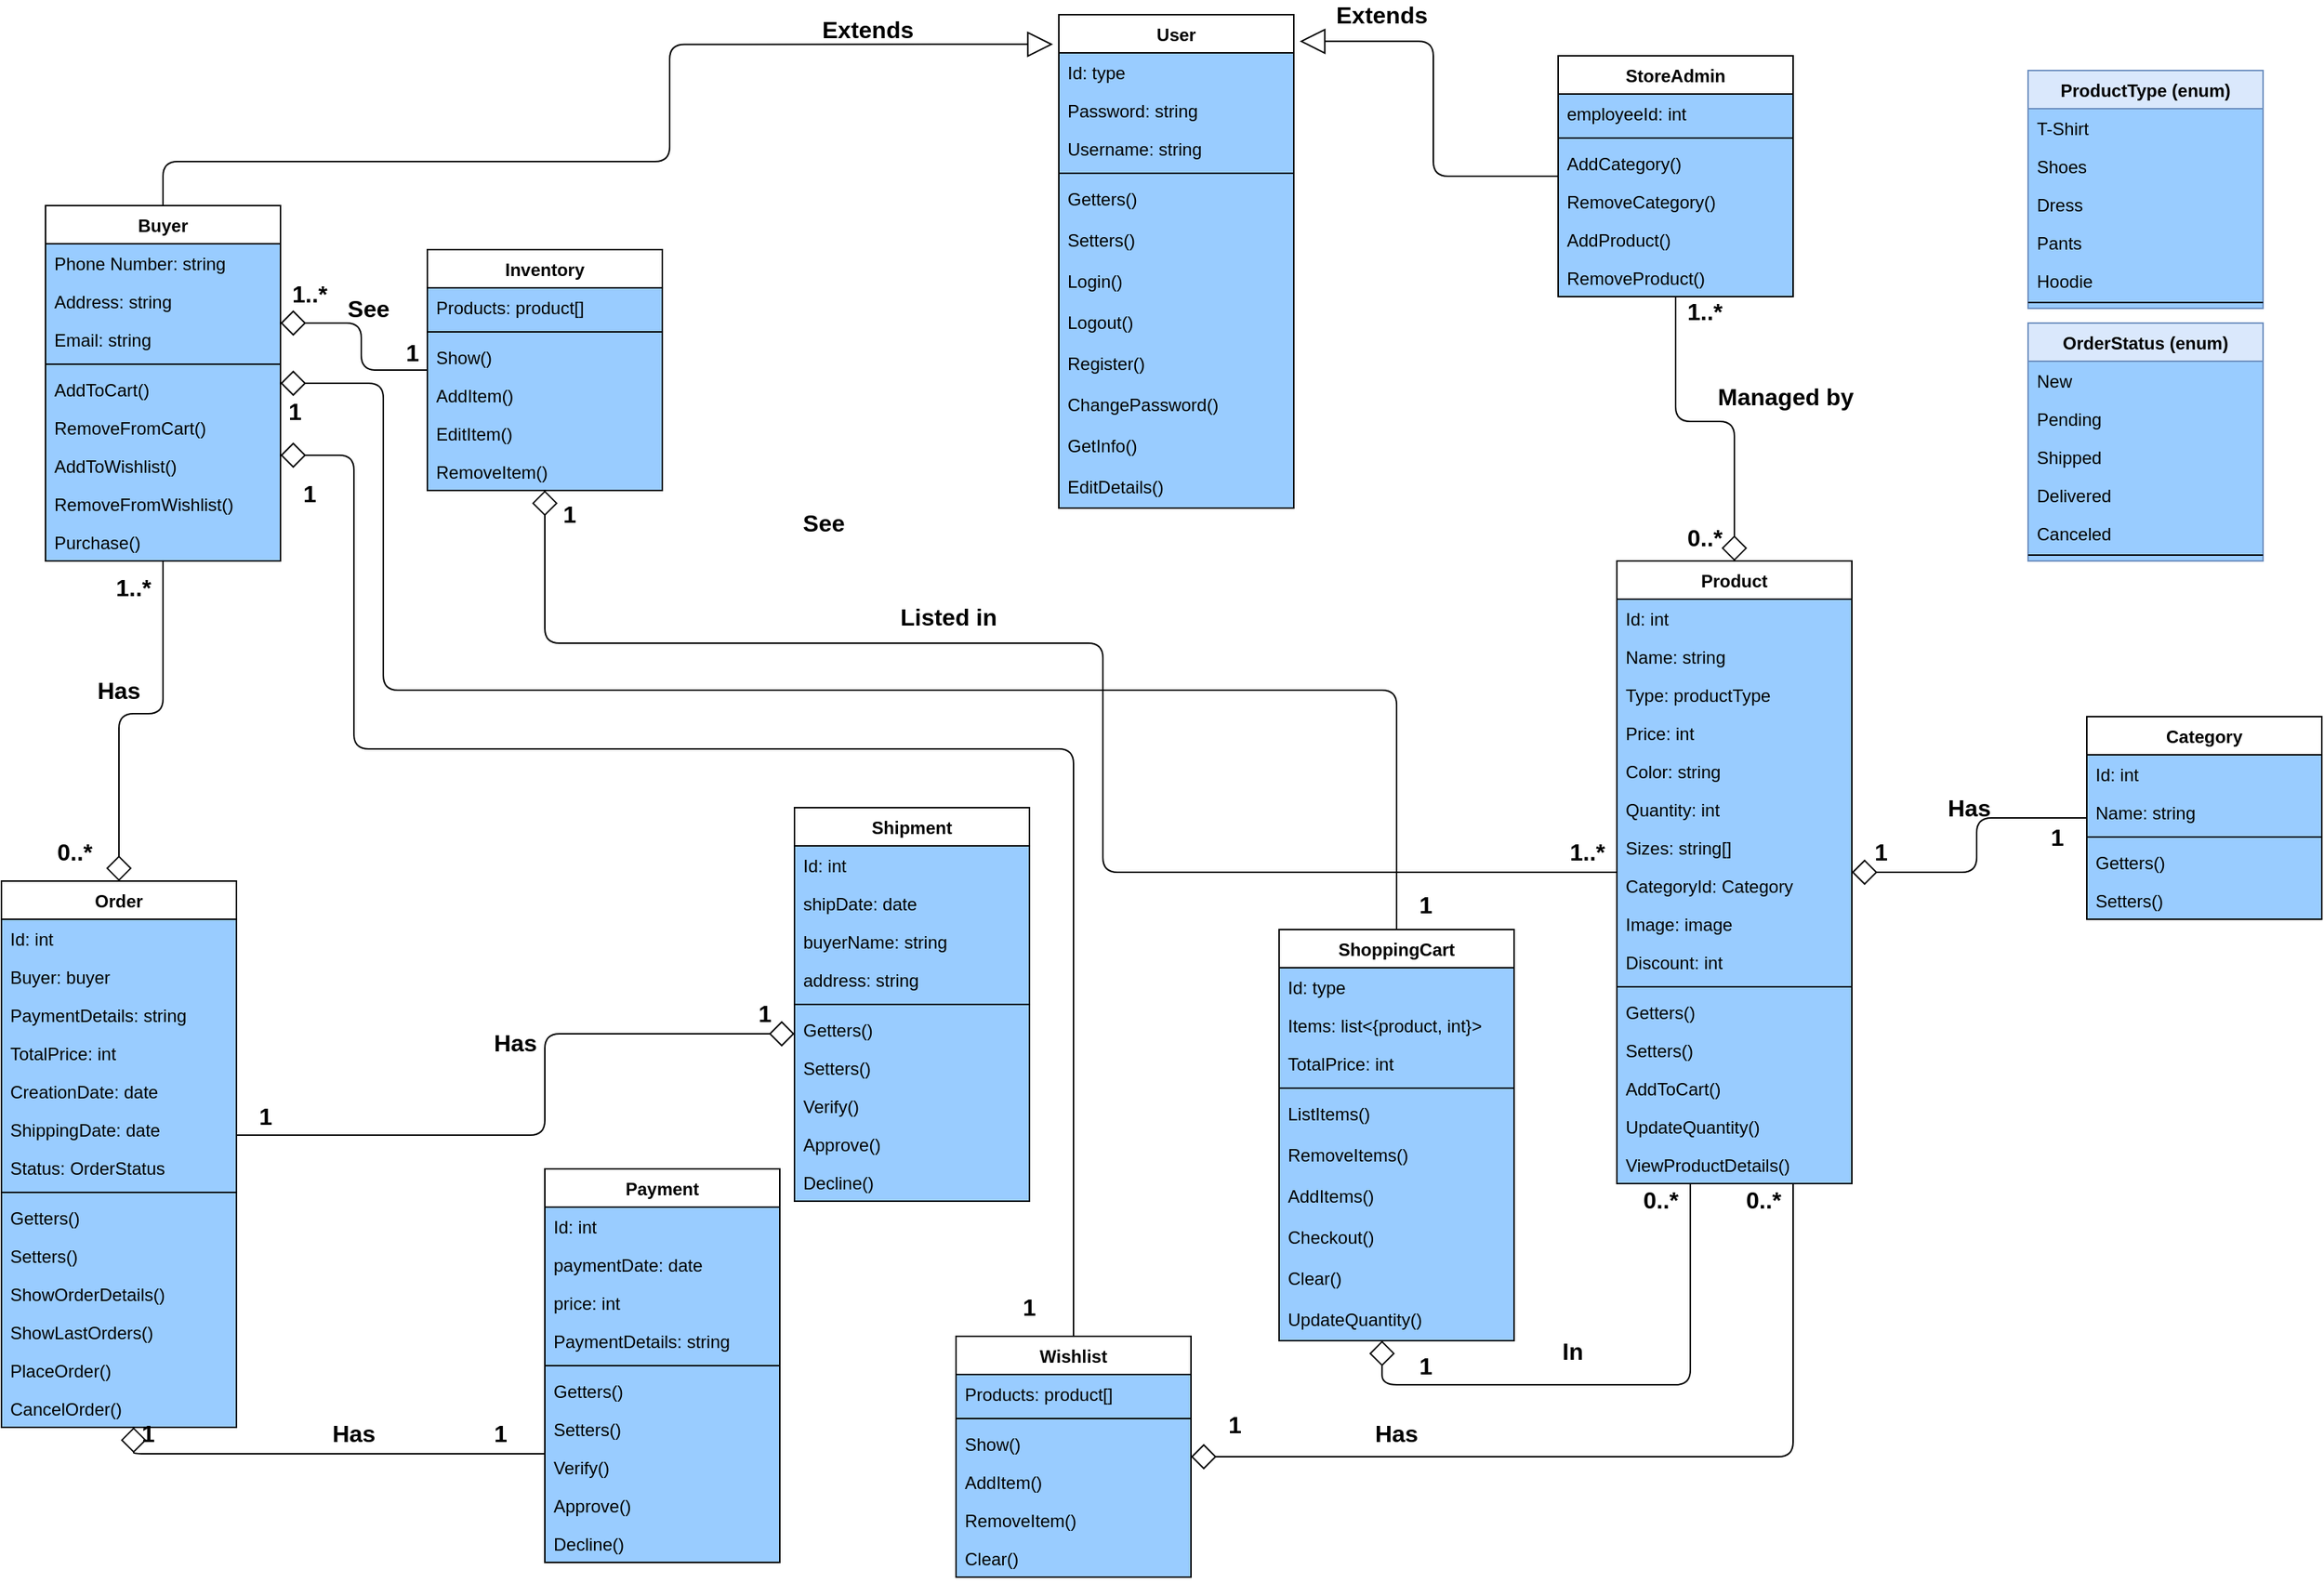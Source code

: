 <mxfile version="15.0.6" type="github">
  <diagram id="C5RBs43oDa-KdzZeNtuy" name="Class Diagram">
    <mxGraphModel dx="2909" dy="1168" grid="1" gridSize="10" guides="1" tooltips="1" connect="1" arrows="1" fold="1" page="1" pageScale="1" pageWidth="827" pageHeight="1169" math="0" shadow="0">
      <root>
        <mxCell id="WIyWlLk6GJQsqaUBKTNV-0" />
        <mxCell id="WIyWlLk6GJQsqaUBKTNV-1" parent="WIyWlLk6GJQsqaUBKTNV-0" />
        <mxCell id="nzR1vAjBc6zqfihEwRag-82" style="edgeStyle=orthogonalEdgeStyle;rounded=1;orthogonalLoop=1;jettySize=auto;html=1;fontSize=16;endArrow=diamond;endFill=0;endSize=15;" parent="WIyWlLk6GJQsqaUBKTNV-1" source="nzR1vAjBc6zqfihEwRag-0" edge="1">
          <mxGeometry relative="1" as="geometry">
            <Array as="points">
              <mxPoint x="-70" y="580" />
              <mxPoint x="-560" y="580" />
              <mxPoint x="-560" y="380" />
            </Array>
            <mxPoint x="-610" y="380" as="targetPoint" />
          </mxGeometry>
        </mxCell>
        <mxCell id="nmxDnpFjQ-aMOBAx2nha-4" style="edgeStyle=orthogonalEdgeStyle;rounded=1;orthogonalLoop=1;jettySize=auto;html=1;endArrow=diamond;endFill=0;fontSize=16;endSize=15;" edge="1" parent="WIyWlLk6GJQsqaUBKTNV-1" source="V7PJ5eghV65l6vDYxudL-15" target="V7PJ5eghV65l6vDYxudL-78">
          <mxGeometry relative="1" as="geometry">
            <Array as="points">
              <mxPoint x="150" y="540" />
              <mxPoint x="-540" y="540" />
              <mxPoint x="-540" y="331" />
            </Array>
          </mxGeometry>
        </mxCell>
        <mxCell id="V7PJ5eghV65l6vDYxudL-15" value="ShoppingCart" style="swimlane;fontStyle=1;align=center;verticalAlign=top;childLayout=stackLayout;horizontal=1;startSize=26;horizontalStack=0;resizeParent=1;resizeParentMax=0;resizeLast=0;collapsible=1;marginBottom=0;fontSize=12;swimlaneFillColor=#99CCFF;" parent="WIyWlLk6GJQsqaUBKTNV-1" vertex="1">
          <mxGeometry x="70" y="703" width="160" height="280" as="geometry">
            <mxRectangle x="414" y="480" width="60" height="26" as="alternateBounds" />
          </mxGeometry>
        </mxCell>
        <mxCell id="V7PJ5eghV65l6vDYxudL-16" value="Id: type" style="text;strokeColor=none;fillColor=none;align=left;verticalAlign=top;spacingLeft=4;spacingRight=4;overflow=hidden;rotatable=0;points=[[0,0.5],[1,0.5]];portConstraint=eastwest;" parent="V7PJ5eghV65l6vDYxudL-15" vertex="1">
          <mxGeometry y="26" width="160" height="26" as="geometry" />
        </mxCell>
        <mxCell id="V7PJ5eghV65l6vDYxudL-17" value="Items: list&lt;{product, int}&gt;" style="text;strokeColor=none;fillColor=none;align=left;verticalAlign=top;spacingLeft=4;spacingRight=4;overflow=hidden;rotatable=0;points=[[0,0.5],[1,0.5]];portConstraint=eastwest;" parent="V7PJ5eghV65l6vDYxudL-15" vertex="1">
          <mxGeometry y="52" width="160" height="26" as="geometry" />
        </mxCell>
        <mxCell id="V7PJ5eghV65l6vDYxudL-148" value="TotalPrice: int" style="text;strokeColor=none;fillColor=none;align=left;verticalAlign=top;spacingLeft=4;spacingRight=4;overflow=hidden;rotatable=0;points=[[0,0.5],[1,0.5]];portConstraint=eastwest;" parent="V7PJ5eghV65l6vDYxudL-15" vertex="1">
          <mxGeometry y="78" width="160" height="26" as="geometry" />
        </mxCell>
        <mxCell id="V7PJ5eghV65l6vDYxudL-19" value="" style="line;strokeWidth=1;fillColor=none;align=left;verticalAlign=middle;spacingTop=-1;spacingLeft=3;spacingRight=3;rotatable=0;labelPosition=right;points=[];portConstraint=eastwest;" parent="V7PJ5eghV65l6vDYxudL-15" vertex="1">
          <mxGeometry y="104" width="160" height="8" as="geometry" />
        </mxCell>
        <mxCell id="V7PJ5eghV65l6vDYxudL-20" value="ListItems()" style="text;strokeColor=none;fillColor=none;align=left;verticalAlign=top;spacingLeft=4;spacingRight=4;overflow=hidden;rotatable=0;points=[[0,0.5],[1,0.5]];portConstraint=eastwest;" parent="V7PJ5eghV65l6vDYxudL-15" vertex="1">
          <mxGeometry y="112" width="160" height="28" as="geometry" />
        </mxCell>
        <mxCell id="V7PJ5eghV65l6vDYxudL-30" value="RemoveItems()" style="text;strokeColor=none;fillColor=none;align=left;verticalAlign=top;spacingLeft=4;spacingRight=4;overflow=hidden;rotatable=0;points=[[0,0.5],[1,0.5]];portConstraint=eastwest;" parent="V7PJ5eghV65l6vDYxudL-15" vertex="1">
          <mxGeometry y="140" width="160" height="28" as="geometry" />
        </mxCell>
        <mxCell id="V7PJ5eghV65l6vDYxudL-145" value="AddItems()" style="text;strokeColor=none;fillColor=none;align=left;verticalAlign=top;spacingLeft=4;spacingRight=4;overflow=hidden;rotatable=0;points=[[0,0.5],[1,0.5]];portConstraint=eastwest;" parent="V7PJ5eghV65l6vDYxudL-15" vertex="1">
          <mxGeometry y="168" width="160" height="28" as="geometry" />
        </mxCell>
        <mxCell id="V7PJ5eghV65l6vDYxudL-134" value="Checkout()" style="text;strokeColor=none;fillColor=none;align=left;verticalAlign=top;spacingLeft=4;spacingRight=4;overflow=hidden;rotatable=0;points=[[0,0.5],[1,0.5]];portConstraint=eastwest;" parent="V7PJ5eghV65l6vDYxudL-15" vertex="1">
          <mxGeometry y="196" width="160" height="28" as="geometry" />
        </mxCell>
        <mxCell id="V7PJ5eghV65l6vDYxudL-135" value="Clear()" style="text;strokeColor=none;fillColor=none;align=left;verticalAlign=top;spacingLeft=4;spacingRight=4;overflow=hidden;rotatable=0;points=[[0,0.5],[1,0.5]];portConstraint=eastwest;" parent="V7PJ5eghV65l6vDYxudL-15" vertex="1">
          <mxGeometry y="224" width="160" height="28" as="geometry" />
        </mxCell>
        <mxCell id="V7PJ5eghV65l6vDYxudL-146" value="UpdateQuantity()" style="text;strokeColor=none;fillColor=none;align=left;verticalAlign=top;spacingLeft=4;spacingRight=4;overflow=hidden;rotatable=0;points=[[0,0.5],[1,0.5]];portConstraint=eastwest;" parent="V7PJ5eghV65l6vDYxudL-15" vertex="1">
          <mxGeometry y="252" width="160" height="28" as="geometry" />
        </mxCell>
        <mxCell id="V7PJ5eghV65l6vDYxudL-21" value="Inventory" style="swimlane;fontStyle=1;align=center;verticalAlign=top;childLayout=stackLayout;horizontal=1;startSize=26;horizontalStack=0;resizeParent=1;resizeParentMax=0;resizeLast=0;collapsible=1;marginBottom=0;fontSize=12;glass=0;swimlaneFillColor=#99CCFF;" parent="WIyWlLk6GJQsqaUBKTNV-1" vertex="1">
          <mxGeometry x="-510" y="240" width="160" height="164" as="geometry" />
        </mxCell>
        <mxCell id="V7PJ5eghV65l6vDYxudL-22" value="Products: product[]" style="text;strokeColor=none;fillColor=none;align=left;verticalAlign=top;spacingLeft=4;spacingRight=4;overflow=hidden;rotatable=0;points=[[0,0.5],[1,0.5]];portConstraint=eastwest;" parent="V7PJ5eghV65l6vDYxudL-21" vertex="1">
          <mxGeometry y="26" width="160" height="26" as="geometry" />
        </mxCell>
        <mxCell id="V7PJ5eghV65l6vDYxudL-23" value="" style="line;strokeWidth=1;fillColor=none;align=left;verticalAlign=middle;spacingTop=-1;spacingLeft=3;spacingRight=3;rotatable=0;labelPosition=right;points=[];portConstraint=eastwest;" parent="V7PJ5eghV65l6vDYxudL-21" vertex="1">
          <mxGeometry y="52" width="160" height="8" as="geometry" />
        </mxCell>
        <mxCell id="V7PJ5eghV65l6vDYxudL-24" value="Show()" style="text;strokeColor=none;fillColor=none;align=left;verticalAlign=top;spacingLeft=4;spacingRight=4;overflow=hidden;rotatable=0;points=[[0,0.5],[1,0.5]];portConstraint=eastwest;" parent="V7PJ5eghV65l6vDYxudL-21" vertex="1">
          <mxGeometry y="60" width="160" height="26" as="geometry" />
        </mxCell>
        <mxCell id="V7PJ5eghV65l6vDYxudL-209" value="AddItem()" style="text;strokeColor=none;fillColor=none;align=left;verticalAlign=top;spacingLeft=4;spacingRight=4;overflow=hidden;rotatable=0;points=[[0,0.5],[1,0.5]];portConstraint=eastwest;" parent="V7PJ5eghV65l6vDYxudL-21" vertex="1">
          <mxGeometry y="86" width="160" height="26" as="geometry" />
        </mxCell>
        <mxCell id="V7PJ5eghV65l6vDYxudL-211" value="EditItem()" style="text;strokeColor=none;fillColor=none;align=left;verticalAlign=top;spacingLeft=4;spacingRight=4;overflow=hidden;rotatable=0;points=[[0,0.5],[1,0.5]];portConstraint=eastwest;" parent="V7PJ5eghV65l6vDYxudL-21" vertex="1">
          <mxGeometry y="112" width="160" height="26" as="geometry" />
        </mxCell>
        <mxCell id="V7PJ5eghV65l6vDYxudL-210" value="RemoveItem()" style="text;strokeColor=none;fillColor=none;align=left;verticalAlign=top;spacingLeft=4;spacingRight=4;overflow=hidden;rotatable=0;points=[[0,0.5],[1,0.5]];portConstraint=eastwest;" parent="V7PJ5eghV65l6vDYxudL-21" vertex="1">
          <mxGeometry y="138" width="160" height="26" as="geometry" />
        </mxCell>
        <mxCell id="nzR1vAjBc6zqfihEwRag-29" style="orthogonalLoop=1;jettySize=auto;html=1;fontSize=16;elbow=vertical;edgeStyle=orthogonalEdgeStyle;rounded=1;endArrow=diamond;endFill=0;endSize=15;" parent="WIyWlLk6GJQsqaUBKTNV-1" source="V7PJ5eghV65l6vDYxudL-39" target="V7PJ5eghV65l6vDYxudL-21" edge="1">
          <mxGeometry relative="1" as="geometry">
            <Array as="points">
              <mxPoint x="-50" y="664" />
              <mxPoint x="-50" y="508" />
            </Array>
          </mxGeometry>
        </mxCell>
        <mxCell id="nzR1vAjBc6zqfihEwRag-66" style="edgeStyle=orthogonalEdgeStyle;rounded=1;orthogonalLoop=1;jettySize=auto;html=1;entryX=0.438;entryY=1;entryDx=0;entryDy=0;entryPerimeter=0;fontSize=16;endArrow=diamond;endFill=0;endSize=15;" parent="WIyWlLk6GJQsqaUBKTNV-1" source="V7PJ5eghV65l6vDYxudL-39" target="V7PJ5eghV65l6vDYxudL-146" edge="1">
          <mxGeometry relative="1" as="geometry">
            <Array as="points">
              <mxPoint x="350" y="1013" />
              <mxPoint x="140" y="1013" />
            </Array>
          </mxGeometry>
        </mxCell>
        <mxCell id="V7PJ5eghV65l6vDYxudL-39" value="Product" style="swimlane;fontStyle=1;align=center;verticalAlign=top;childLayout=stackLayout;horizontal=1;startSize=26;horizontalStack=0;resizeParent=1;resizeParentMax=0;resizeLast=0;collapsible=1;marginBottom=0;fontSize=12;swimlaneFillColor=#99CCFF;" parent="WIyWlLk6GJQsqaUBKTNV-1" vertex="1">
          <mxGeometry x="300" y="452" width="160" height="424" as="geometry" />
        </mxCell>
        <mxCell id="V7PJ5eghV65l6vDYxudL-44" value="Id: int" style="text;align=left;verticalAlign=top;spacingLeft=4;spacingRight=4;overflow=hidden;rotatable=0;points=[[0,0.5],[1,0.5]];portConstraint=eastwest;rounded=0;shadow=0;html=0;" parent="V7PJ5eghV65l6vDYxudL-39" vertex="1">
          <mxGeometry y="26" width="160" height="26" as="geometry" />
        </mxCell>
        <mxCell id="V7PJ5eghV65l6vDYxudL-45" value="Name: string" style="text;align=left;verticalAlign=top;spacingLeft=4;spacingRight=4;overflow=hidden;rotatable=0;points=[[0,0.5],[1,0.5]];portConstraint=eastwest;" parent="V7PJ5eghV65l6vDYxudL-39" vertex="1">
          <mxGeometry y="52" width="160" height="26" as="geometry" />
        </mxCell>
        <mxCell id="V7PJ5eghV65l6vDYxudL-46" value="Type: productType" style="text;align=left;verticalAlign=top;spacingLeft=4;spacingRight=4;overflow=hidden;rotatable=0;points=[[0,0.5],[1,0.5]];portConstraint=eastwest;rounded=0;shadow=0;html=0;" parent="V7PJ5eghV65l6vDYxudL-39" vertex="1">
          <mxGeometry y="78" width="160" height="26" as="geometry" />
        </mxCell>
        <mxCell id="V7PJ5eghV65l6vDYxudL-47" value="Price: int" style="text;align=left;verticalAlign=top;spacingLeft=4;spacingRight=4;overflow=hidden;rotatable=0;points=[[0,0.5],[1,0.5]];portConstraint=eastwest;rounded=0;shadow=0;html=0;" parent="V7PJ5eghV65l6vDYxudL-39" vertex="1">
          <mxGeometry y="104" width="160" height="26" as="geometry" />
        </mxCell>
        <mxCell id="V7PJ5eghV65l6vDYxudL-48" value="Color: string" style="text;align=left;verticalAlign=top;spacingLeft=4;spacingRight=4;overflow=hidden;rotatable=0;points=[[0,0.5],[1,0.5]];portConstraint=eastwest;rounded=0;shadow=0;html=0;" parent="V7PJ5eghV65l6vDYxudL-39" vertex="1">
          <mxGeometry y="130" width="160" height="26" as="geometry" />
        </mxCell>
        <mxCell id="V7PJ5eghV65l6vDYxudL-49" value="Quantity: int&#xa;" style="text;align=left;verticalAlign=top;spacingLeft=4;spacingRight=4;overflow=hidden;rotatable=0;points=[[0,0.5],[1,0.5]];portConstraint=eastwest;rounded=0;shadow=0;html=0;" parent="V7PJ5eghV65l6vDYxudL-39" vertex="1">
          <mxGeometry y="156" width="160" height="26" as="geometry" />
        </mxCell>
        <mxCell id="V7PJ5eghV65l6vDYxudL-50" value="Sizes: string[]" style="text;align=left;verticalAlign=top;spacingLeft=4;spacingRight=4;overflow=hidden;rotatable=0;points=[[0,0.5],[1,0.5]];portConstraint=eastwest;rounded=0;shadow=0;html=0;" parent="V7PJ5eghV65l6vDYxudL-39" vertex="1">
          <mxGeometry y="182" width="160" height="26" as="geometry" />
        </mxCell>
        <mxCell id="V7PJ5eghV65l6vDYxudL-51" value="CategoryId: Category" style="text;align=left;verticalAlign=top;spacingLeft=4;spacingRight=4;overflow=hidden;rotatable=0;points=[[0,0.5],[1,0.5]];portConstraint=eastwest;rounded=0;shadow=0;html=0;" parent="V7PJ5eghV65l6vDYxudL-39" vertex="1">
          <mxGeometry y="208" width="160" height="26" as="geometry" />
        </mxCell>
        <mxCell id="V7PJ5eghV65l6vDYxudL-52" value="Image: image" style="text;align=left;verticalAlign=top;spacingLeft=4;spacingRight=4;overflow=hidden;rotatable=0;points=[[0,0.5],[1,0.5]];portConstraint=eastwest;rounded=0;shadow=0;html=0;" parent="V7PJ5eghV65l6vDYxudL-39" vertex="1">
          <mxGeometry y="234" width="160" height="26" as="geometry" />
        </mxCell>
        <mxCell id="V7PJ5eghV65l6vDYxudL-57" value="Discount: int" style="text;align=left;verticalAlign=top;spacingLeft=4;spacingRight=4;overflow=hidden;rotatable=0;points=[[0,0.5],[1,0.5]];portConstraint=eastwest;rounded=0;shadow=0;html=0;" parent="V7PJ5eghV65l6vDYxudL-39" vertex="1">
          <mxGeometry y="260" width="160" height="26" as="geometry" />
        </mxCell>
        <mxCell id="V7PJ5eghV65l6vDYxudL-41" value="" style="line;strokeWidth=1;fillColor=none;align=left;verticalAlign=middle;spacingTop=-1;spacingLeft=3;spacingRight=3;rotatable=0;labelPosition=right;points=[];portConstraint=eastwest;" parent="V7PJ5eghV65l6vDYxudL-39" vertex="1">
          <mxGeometry y="286" width="160" height="8" as="geometry" />
        </mxCell>
        <mxCell id="V7PJ5eghV65l6vDYxudL-53" value="Getters()" style="text;strokeColor=none;fillColor=none;align=left;verticalAlign=top;spacingLeft=4;spacingRight=4;overflow=hidden;rotatable=0;points=[[0,0.5],[1,0.5]];portConstraint=eastwest;" parent="V7PJ5eghV65l6vDYxudL-39" vertex="1">
          <mxGeometry y="294" width="160" height="26" as="geometry" />
        </mxCell>
        <mxCell id="V7PJ5eghV65l6vDYxudL-54" value="Setters()" style="text;strokeColor=none;fillColor=none;align=left;verticalAlign=top;spacingLeft=4;spacingRight=4;overflow=hidden;rotatable=0;points=[[0,0.5],[1,0.5]];portConstraint=eastwest;" parent="V7PJ5eghV65l6vDYxudL-39" vertex="1">
          <mxGeometry y="320" width="160" height="26" as="geometry" />
        </mxCell>
        <mxCell id="V7PJ5eghV65l6vDYxudL-42" value="AddToCart()&#xa;" style="text;strokeColor=none;fillColor=none;align=left;verticalAlign=top;spacingLeft=4;spacingRight=4;overflow=hidden;rotatable=0;points=[[0,0.5],[1,0.5]];portConstraint=eastwest;" parent="V7PJ5eghV65l6vDYxudL-39" vertex="1">
          <mxGeometry y="346" width="160" height="26" as="geometry" />
        </mxCell>
        <mxCell id="V7PJ5eghV65l6vDYxudL-58" value="UpdateQuantity()" style="text;strokeColor=none;fillColor=none;align=left;verticalAlign=top;spacingLeft=4;spacingRight=4;overflow=hidden;rotatable=0;points=[[0,0.5],[1,0.5]];portConstraint=eastwest;" parent="V7PJ5eghV65l6vDYxudL-39" vertex="1">
          <mxGeometry y="372" width="160" height="26" as="geometry" />
        </mxCell>
        <mxCell id="V7PJ5eghV65l6vDYxudL-165" value="ViewProductDetails()" style="text;strokeColor=none;fillColor=none;align=left;verticalAlign=top;spacingLeft=4;spacingRight=4;overflow=hidden;rotatable=0;points=[[0,0.5],[1,0.5]];portConstraint=eastwest;" parent="V7PJ5eghV65l6vDYxudL-39" vertex="1">
          <mxGeometry y="398" width="160" height="26" as="geometry" />
        </mxCell>
        <mxCell id="nzR1vAjBc6zqfihEwRag-24" style="edgeStyle=orthogonalEdgeStyle;rounded=1;orthogonalLoop=1;jettySize=auto;html=1;fontSize=16;endArrow=diamond;endFill=0;endSize=15;" parent="WIyWlLk6GJQsqaUBKTNV-1" source="V7PJ5eghV65l6vDYxudL-70" target="V7PJ5eghV65l6vDYxudL-39" edge="1">
          <mxGeometry relative="1" as="geometry" />
        </mxCell>
        <mxCell id="nzR1vAjBc6zqfihEwRag-53" style="edgeStyle=orthogonalEdgeStyle;rounded=1;orthogonalLoop=1;jettySize=auto;html=1;entryX=1.025;entryY=0.054;entryDx=0;entryDy=0;entryPerimeter=0;fontSize=16;endArrow=block;endFill=0;endSize=15;" parent="WIyWlLk6GJQsqaUBKTNV-1" source="V7PJ5eghV65l6vDYxudL-70" target="V7PJ5eghV65l6vDYxudL-9" edge="1">
          <mxGeometry relative="1" as="geometry">
            <Array as="points">
              <mxPoint x="175" y="190" />
              <mxPoint x="175" y="98" />
            </Array>
          </mxGeometry>
        </mxCell>
        <mxCell id="V7PJ5eghV65l6vDYxudL-222" style="edgeStyle=orthogonalEdgeStyle;rounded=1;orthogonalLoop=1;jettySize=auto;html=1;fontSize=16;startArrow=diamond;endArrow=none;endFill=0;endSize=6;strokeWidth=1;startFill=0;startSize=15;" parent="WIyWlLk6GJQsqaUBKTNV-1" source="V7PJ5eghV65l6vDYxudL-78" target="V7PJ5eghV65l6vDYxudL-21" edge="1">
          <mxGeometry relative="1" as="geometry">
            <Array as="points">
              <mxPoint x="-555" y="290" />
              <mxPoint x="-555" y="322" />
            </Array>
          </mxGeometry>
        </mxCell>
        <mxCell id="V7PJ5eghV65l6vDYxudL-70" value="StoreAdmin" style="swimlane;fontStyle=1;align=center;verticalAlign=top;childLayout=stackLayout;horizontal=1;startSize=26;horizontalStack=0;resizeParent=1;resizeParentMax=0;resizeLast=0;collapsible=1;marginBottom=0;fontSize=12;swimlaneFillColor=#99CCFF;" parent="WIyWlLk6GJQsqaUBKTNV-1" vertex="1">
          <mxGeometry x="260" y="108" width="160" height="164" as="geometry" />
        </mxCell>
        <mxCell id="V7PJ5eghV65l6vDYxudL-71" value="employeeId: int" style="text;strokeColor=none;fillColor=none;align=left;verticalAlign=top;spacingLeft=4;spacingRight=4;overflow=hidden;rotatable=0;points=[[0,0.5],[1,0.5]];portConstraint=eastwest;" parent="V7PJ5eghV65l6vDYxudL-70" vertex="1">
          <mxGeometry y="26" width="160" height="26" as="geometry" />
        </mxCell>
        <mxCell id="V7PJ5eghV65l6vDYxudL-72" value="" style="line;strokeWidth=1;fillColor=none;align=left;verticalAlign=middle;spacingTop=-1;spacingLeft=3;spacingRight=3;rotatable=0;labelPosition=right;points=[];portConstraint=eastwest;" parent="V7PJ5eghV65l6vDYxudL-70" vertex="1">
          <mxGeometry y="52" width="160" height="8" as="geometry" />
        </mxCell>
        <mxCell id="V7PJ5eghV65l6vDYxudL-75" value="AddCategory()" style="text;strokeColor=none;fillColor=none;align=left;verticalAlign=top;spacingLeft=4;spacingRight=4;overflow=hidden;rotatable=0;points=[[0,0.5],[1,0.5]];portConstraint=eastwest;" parent="V7PJ5eghV65l6vDYxudL-70" vertex="1">
          <mxGeometry y="60" width="160" height="26" as="geometry" />
        </mxCell>
        <mxCell id="V7PJ5eghV65l6vDYxudL-76" value="RemoveCategory()" style="text;strokeColor=none;fillColor=none;align=left;verticalAlign=top;spacingLeft=4;spacingRight=4;overflow=hidden;rotatable=0;points=[[0,0.5],[1,0.5]];portConstraint=eastwest;" parent="V7PJ5eghV65l6vDYxudL-70" vertex="1">
          <mxGeometry y="86" width="160" height="26" as="geometry" />
        </mxCell>
        <mxCell id="V7PJ5eghV65l6vDYxudL-77" value="AddProduct()" style="text;strokeColor=none;fillColor=none;align=left;verticalAlign=top;spacingLeft=4;spacingRight=4;overflow=hidden;rotatable=0;points=[[0,0.5],[1,0.5]];portConstraint=eastwest;" parent="V7PJ5eghV65l6vDYxudL-70" vertex="1">
          <mxGeometry y="112" width="160" height="26" as="geometry" />
        </mxCell>
        <mxCell id="nzR1vAjBc6zqfihEwRag-11" value="RemoveProduct()" style="text;strokeColor=none;fillColor=none;align=left;verticalAlign=top;spacingLeft=4;spacingRight=4;overflow=hidden;rotatable=0;points=[[0,0.5],[1,0.5]];portConstraint=eastwest;" parent="V7PJ5eghV65l6vDYxudL-70" vertex="1">
          <mxGeometry y="138" width="160" height="26" as="geometry" />
        </mxCell>
        <mxCell id="nzR1vAjBc6zqfihEwRag-45" style="edgeStyle=orthogonalEdgeStyle;rounded=1;orthogonalLoop=1;jettySize=auto;html=1;fontSize=16;endArrow=diamond;endFill=0;endSize=15;" parent="WIyWlLk6GJQsqaUBKTNV-1" source="V7PJ5eghV65l6vDYxudL-78" target="V7PJ5eghV65l6vDYxudL-110" edge="1">
          <mxGeometry relative="1" as="geometry" />
        </mxCell>
        <mxCell id="nzR1vAjBc6zqfihEwRag-46" style="edgeStyle=orthogonalEdgeStyle;orthogonalLoop=1;jettySize=auto;html=1;fontSize=16;endArrow=block;endFill=0;endSize=15;entryX=-0.025;entryY=0.06;entryDx=0;entryDy=0;entryPerimeter=0;rounded=1;" parent="WIyWlLk6GJQsqaUBKTNV-1" source="V7PJ5eghV65l6vDYxudL-78" target="V7PJ5eghV65l6vDYxudL-9" edge="1">
          <mxGeometry relative="1" as="geometry">
            <Array as="points">
              <mxPoint x="-690" y="180" />
              <mxPoint x="-345" y="180" />
              <mxPoint x="-345" y="100" />
            </Array>
          </mxGeometry>
        </mxCell>
        <mxCell id="V7PJ5eghV65l6vDYxudL-78" value="Buyer" style="swimlane;fontStyle=1;align=center;verticalAlign=top;childLayout=stackLayout;horizontal=1;startSize=26;horizontalStack=0;resizeParent=1;resizeParentMax=0;resizeLast=0;collapsible=1;marginBottom=0;fontSize=12;swimlaneFillColor=#99CCFF;" parent="WIyWlLk6GJQsqaUBKTNV-1" vertex="1">
          <mxGeometry x="-770" y="210" width="160" height="242" as="geometry" />
        </mxCell>
        <mxCell id="V7PJ5eghV65l6vDYxudL-0" value="Phone Number: string" style="text;align=left;verticalAlign=top;spacingLeft=4;spacingRight=4;overflow=hidden;rotatable=0;points=[[0,0.5],[1,0.5]];portConstraint=eastwest;html=0;fontSize=12;" parent="V7PJ5eghV65l6vDYxudL-78" vertex="1">
          <mxGeometry y="26" width="160" height="26" as="geometry" />
        </mxCell>
        <mxCell id="V7PJ5eghV65l6vDYxudL-1" value="Address: string" style="text;align=left;verticalAlign=top;spacingLeft=4;spacingRight=4;overflow=hidden;rotatable=0;points=[[0,0.5],[1,0.5]];portConstraint=eastwest;html=0;fontSize=12;" parent="V7PJ5eghV65l6vDYxudL-78" vertex="1">
          <mxGeometry y="52" width="160" height="26" as="geometry" />
        </mxCell>
        <mxCell id="nzR1vAjBc6zqfihEwRag-47" value="Email: string&#xa;" style="text;align=left;verticalAlign=top;spacingLeft=4;spacingRight=4;overflow=hidden;rotatable=0;points=[[0,0.5],[1,0.5]];portConstraint=eastwest;html=0;fontSize=12;" parent="V7PJ5eghV65l6vDYxudL-78" vertex="1">
          <mxGeometry y="78" width="160" height="26" as="geometry" />
        </mxCell>
        <mxCell id="V7PJ5eghV65l6vDYxudL-80" value="" style="line;strokeWidth=1;fillColor=none;align=left;verticalAlign=middle;spacingTop=-1;spacingLeft=3;spacingRight=3;rotatable=0;labelPosition=right;points=[];portConstraint=eastwest;" parent="V7PJ5eghV65l6vDYxudL-78" vertex="1">
          <mxGeometry y="104" width="160" height="8" as="geometry" />
        </mxCell>
        <mxCell id="nzR1vAjBc6zqfihEwRag-12" value="AddToCart()" style="text;align=left;verticalAlign=top;spacingLeft=4;spacingRight=4;overflow=hidden;rotatable=0;points=[[0,0.5],[1,0.5]];portConstraint=eastwest;html=0;fontSize=12;" parent="V7PJ5eghV65l6vDYxudL-78" vertex="1">
          <mxGeometry y="112" width="160" height="26" as="geometry" />
        </mxCell>
        <mxCell id="nzR1vAjBc6zqfihEwRag-13" value="RemoveFromCart()" style="text;align=left;verticalAlign=top;spacingLeft=4;spacingRight=4;overflow=hidden;rotatable=0;points=[[0,0.5],[1,0.5]];portConstraint=eastwest;html=0;fontSize=12;" parent="V7PJ5eghV65l6vDYxudL-78" vertex="1">
          <mxGeometry y="138" width="160" height="26" as="geometry" />
        </mxCell>
        <mxCell id="nzR1vAjBc6zqfihEwRag-16" value="AddToWishlist()" style="text;align=left;verticalAlign=top;spacingLeft=4;spacingRight=4;overflow=hidden;rotatable=0;points=[[0,0.5],[1,0.5]];portConstraint=eastwest;html=0;fontSize=12;" parent="V7PJ5eghV65l6vDYxudL-78" vertex="1">
          <mxGeometry y="164" width="160" height="26" as="geometry" />
        </mxCell>
        <mxCell id="nzR1vAjBc6zqfihEwRag-17" value="RemoveFromWishlist()" style="text;align=left;verticalAlign=top;spacingLeft=4;spacingRight=4;overflow=hidden;rotatable=0;points=[[0,0.5],[1,0.5]];portConstraint=eastwest;html=0;fontSize=12;" parent="V7PJ5eghV65l6vDYxudL-78" vertex="1">
          <mxGeometry y="190" width="160" height="26" as="geometry" />
        </mxCell>
        <mxCell id="nzR1vAjBc6zqfihEwRag-14" value="Purchase()" style="text;align=left;verticalAlign=top;spacingLeft=4;spacingRight=4;overflow=hidden;rotatable=0;points=[[0,0.5],[1,0.5]];portConstraint=eastwest;html=0;fontSize=12;" parent="V7PJ5eghV65l6vDYxudL-78" vertex="1">
          <mxGeometry y="216" width="160" height="26" as="geometry" />
        </mxCell>
        <mxCell id="V7PJ5eghV65l6vDYxudL-224" style="edgeStyle=orthogonalEdgeStyle;rounded=1;orthogonalLoop=1;jettySize=auto;html=1;fontSize=16;startArrow=none;endArrow=diamond;endFill=0;endSize=15;" parent="WIyWlLk6GJQsqaUBKTNV-1" source="V7PJ5eghV65l6vDYxudL-104" target="V7PJ5eghV65l6vDYxudL-39" edge="1">
          <mxGeometry relative="1" as="geometry" />
        </mxCell>
        <mxCell id="V7PJ5eghV65l6vDYxudL-104" value="Category" style="swimlane;fontStyle=1;align=center;verticalAlign=top;childLayout=stackLayout;horizontal=1;startSize=26;horizontalStack=0;resizeParent=1;resizeParentMax=0;resizeLast=0;collapsible=1;marginBottom=0;fontSize=12;swimlaneFillColor=#99CCFF;" parent="WIyWlLk6GJQsqaUBKTNV-1" vertex="1">
          <mxGeometry x="620" y="558" width="160" height="138" as="geometry" />
        </mxCell>
        <mxCell id="V7PJ5eghV65l6vDYxudL-105" value="Id: int" style="text;strokeColor=none;fillColor=none;align=left;verticalAlign=top;spacingLeft=4;spacingRight=4;overflow=hidden;rotatable=0;points=[[0,0.5],[1,0.5]];portConstraint=eastwest;" parent="V7PJ5eghV65l6vDYxudL-104" vertex="1">
          <mxGeometry y="26" width="160" height="26" as="geometry" />
        </mxCell>
        <mxCell id="V7PJ5eghV65l6vDYxudL-108" value="Name: string" style="text;strokeColor=none;fillColor=none;align=left;verticalAlign=top;spacingLeft=4;spacingRight=4;overflow=hidden;rotatable=0;points=[[0,0.5],[1,0.5]];portConstraint=eastwest;" parent="V7PJ5eghV65l6vDYxudL-104" vertex="1">
          <mxGeometry y="52" width="160" height="26" as="geometry" />
        </mxCell>
        <mxCell id="V7PJ5eghV65l6vDYxudL-106" value="" style="line;strokeWidth=1;fillColor=none;align=left;verticalAlign=middle;spacingTop=-1;spacingLeft=3;spacingRight=3;rotatable=0;labelPosition=right;points=[];portConstraint=eastwest;" parent="V7PJ5eghV65l6vDYxudL-104" vertex="1">
          <mxGeometry y="78" width="160" height="8" as="geometry" />
        </mxCell>
        <mxCell id="V7PJ5eghV65l6vDYxudL-107" value="Getters()" style="text;strokeColor=none;fillColor=none;align=left;verticalAlign=top;spacingLeft=4;spacingRight=4;overflow=hidden;rotatable=0;points=[[0,0.5],[1,0.5]];portConstraint=eastwest;" parent="V7PJ5eghV65l6vDYxudL-104" vertex="1">
          <mxGeometry y="86" width="160" height="26" as="geometry" />
        </mxCell>
        <mxCell id="V7PJ5eghV65l6vDYxudL-109" value="Setters()" style="text;strokeColor=none;fillColor=none;align=left;verticalAlign=top;spacingLeft=4;spacingRight=4;overflow=hidden;rotatable=0;points=[[0,0.5],[1,0.5]];portConstraint=eastwest;" parent="V7PJ5eghV65l6vDYxudL-104" vertex="1">
          <mxGeometry y="112" width="160" height="26" as="geometry" />
        </mxCell>
        <mxCell id="V7PJ5eghV65l6vDYxudL-220" style="edgeStyle=orthogonalEdgeStyle;rounded=1;orthogonalLoop=1;jettySize=auto;html=1;fontSize=16;endArrow=diamond;endFill=0;endSize=15;" parent="WIyWlLk6GJQsqaUBKTNV-1" source="V7PJ5eghV65l6vDYxudL-110" target="V7PJ5eghV65l6vDYxudL-183" edge="1">
          <mxGeometry relative="1" as="geometry">
            <Array as="points">
              <mxPoint x="-430" y="843" />
              <mxPoint x="-430" y="774" />
            </Array>
          </mxGeometry>
        </mxCell>
        <mxCell id="nzR1vAjBc6zqfihEwRag-34" style="edgeStyle=orthogonalEdgeStyle;rounded=1;orthogonalLoop=1;jettySize=auto;html=1;fontSize=16;endArrow=none;endFill=0;endSize=6;strokeWidth=1;startFill=0;startArrow=diamond;startSize=15;" parent="WIyWlLk6GJQsqaUBKTNV-1" source="V7PJ5eghV65l6vDYxudL-110" target="V7PJ5eghV65l6vDYxudL-167" edge="1">
          <mxGeometry relative="1" as="geometry">
            <mxPoint x="-480" y="1040" as="targetPoint" />
            <Array as="points">
              <mxPoint x="-710" y="1060" />
            </Array>
          </mxGeometry>
        </mxCell>
        <mxCell id="V7PJ5eghV65l6vDYxudL-110" value="Order" style="swimlane;fontStyle=1;align=center;verticalAlign=top;childLayout=stackLayout;horizontal=1;startSize=26;horizontalStack=0;resizeParent=1;resizeParentMax=0;resizeLast=0;collapsible=1;marginBottom=0;fontSize=12;swimlaneFillColor=#99CCFF;" parent="WIyWlLk6GJQsqaUBKTNV-1" vertex="1">
          <mxGeometry x="-800" y="670" width="160" height="372" as="geometry" />
        </mxCell>
        <mxCell id="V7PJ5eghV65l6vDYxudL-121" value="Id: int&#xa;" style="text;align=left;verticalAlign=top;spacingLeft=4;spacingRight=4;overflow=hidden;rotatable=0;points=[[0,0.5],[1,0.5]];portConstraint=eastwest;" parent="V7PJ5eghV65l6vDYxudL-110" vertex="1">
          <mxGeometry y="26" width="160" height="26" as="geometry" />
        </mxCell>
        <mxCell id="V7PJ5eghV65l6vDYxudL-140" value="Buyer: buyer" style="text;align=left;verticalAlign=top;spacingLeft=4;spacingRight=4;overflow=hidden;rotatable=0;points=[[0,0.5],[1,0.5]];portConstraint=eastwest;" parent="V7PJ5eghV65l6vDYxudL-110" vertex="1">
          <mxGeometry y="52" width="160" height="26" as="geometry" />
        </mxCell>
        <mxCell id="V7PJ5eghV65l6vDYxudL-127" value="PaymentDetails: string" style="text;align=left;verticalAlign=top;spacingLeft=4;spacingRight=4;overflow=hidden;rotatable=0;points=[[0,0.5],[1,0.5]];portConstraint=eastwest;" parent="V7PJ5eghV65l6vDYxudL-110" vertex="1">
          <mxGeometry y="78" width="160" height="26" as="geometry" />
        </mxCell>
        <mxCell id="V7PJ5eghV65l6vDYxudL-123" value="TotalPrice: int" style="text;align=left;verticalAlign=top;spacingLeft=4;spacingRight=4;overflow=hidden;rotatable=0;points=[[0,0.5],[1,0.5]];portConstraint=eastwest;" parent="V7PJ5eghV65l6vDYxudL-110" vertex="1">
          <mxGeometry y="104" width="160" height="26" as="geometry" />
        </mxCell>
        <mxCell id="V7PJ5eghV65l6vDYxudL-142" value="CreationDate: date" style="text;align=left;verticalAlign=top;spacingLeft=4;spacingRight=4;overflow=hidden;rotatable=0;points=[[0,0.5],[1,0.5]];portConstraint=eastwest;" parent="V7PJ5eghV65l6vDYxudL-110" vertex="1">
          <mxGeometry y="130" width="160" height="26" as="geometry" />
        </mxCell>
        <mxCell id="V7PJ5eghV65l6vDYxudL-141" value="ShippingDate: date" style="text;align=left;verticalAlign=top;spacingLeft=4;spacingRight=4;overflow=hidden;rotatable=0;points=[[0,0.5],[1,0.5]];portConstraint=eastwest;" parent="V7PJ5eghV65l6vDYxudL-110" vertex="1">
          <mxGeometry y="156" width="160" height="26" as="geometry" />
        </mxCell>
        <mxCell id="V7PJ5eghV65l6vDYxudL-194" value="Status: OrderStatus" style="text;align=left;verticalAlign=top;spacingLeft=4;spacingRight=4;overflow=hidden;rotatable=0;points=[[0,0.5],[1,0.5]];portConstraint=eastwest;" parent="V7PJ5eghV65l6vDYxudL-110" vertex="1">
          <mxGeometry y="182" width="160" height="26" as="geometry" />
        </mxCell>
        <mxCell id="V7PJ5eghV65l6vDYxudL-112" value="" style="line;strokeWidth=1;fillColor=none;align=left;verticalAlign=middle;spacingTop=-1;spacingLeft=3;spacingRight=3;rotatable=0;labelPosition=right;points=[];portConstraint=eastwest;" parent="V7PJ5eghV65l6vDYxudL-110" vertex="1">
          <mxGeometry y="208" width="160" height="8" as="geometry" />
        </mxCell>
        <mxCell id="V7PJ5eghV65l6vDYxudL-143" value="Getters()&#xa;" style="text;align=left;verticalAlign=top;spacingLeft=4;spacingRight=4;overflow=hidden;rotatable=0;points=[[0,0.5],[1,0.5]];portConstraint=eastwest;" parent="V7PJ5eghV65l6vDYxudL-110" vertex="1">
          <mxGeometry y="216" width="160" height="26" as="geometry" />
        </mxCell>
        <mxCell id="V7PJ5eghV65l6vDYxudL-144" value="Setters()" style="text;align=left;verticalAlign=top;spacingLeft=4;spacingRight=4;overflow=hidden;rotatable=0;points=[[0,0.5],[1,0.5]];portConstraint=eastwest;" parent="V7PJ5eghV65l6vDYxudL-110" vertex="1">
          <mxGeometry y="242" width="160" height="26" as="geometry" />
        </mxCell>
        <mxCell id="V7PJ5eghV65l6vDYxudL-137" value="ShowOrderDetails()" style="text;align=left;verticalAlign=top;spacingLeft=4;spacingRight=4;overflow=hidden;rotatable=0;points=[[0,0.5],[1,0.5]];portConstraint=eastwest;" parent="V7PJ5eghV65l6vDYxudL-110" vertex="1">
          <mxGeometry y="268" width="160" height="26" as="geometry" />
        </mxCell>
        <mxCell id="nmxDnpFjQ-aMOBAx2nha-0" value="ShowLastOrders()" style="text;align=left;verticalAlign=top;spacingLeft=4;spacingRight=4;overflow=hidden;rotatable=0;points=[[0,0.5],[1,0.5]];portConstraint=eastwest;" vertex="1" parent="V7PJ5eghV65l6vDYxudL-110">
          <mxGeometry y="294" width="160" height="26" as="geometry" />
        </mxCell>
        <mxCell id="V7PJ5eghV65l6vDYxudL-138" value="PlaceOrder()" style="text;align=left;verticalAlign=top;spacingLeft=4;spacingRight=4;overflow=hidden;rotatable=0;points=[[0,0.5],[1,0.5]];portConstraint=eastwest;" parent="V7PJ5eghV65l6vDYxudL-110" vertex="1">
          <mxGeometry y="320" width="160" height="26" as="geometry" />
        </mxCell>
        <mxCell id="V7PJ5eghV65l6vDYxudL-166" value="CancelOrder()" style="text;align=left;verticalAlign=top;spacingLeft=4;spacingRight=4;overflow=hidden;rotatable=0;points=[[0,0.5],[1,0.5]];portConstraint=eastwest;" parent="V7PJ5eghV65l6vDYxudL-110" vertex="1">
          <mxGeometry y="346" width="160" height="26" as="geometry" />
        </mxCell>
        <mxCell id="V7PJ5eghV65l6vDYxudL-167" value="Payment" style="swimlane;fontStyle=1;align=center;verticalAlign=top;childLayout=stackLayout;horizontal=1;startSize=26;horizontalStack=0;resizeParent=1;resizeParentMax=0;resizeLast=0;collapsible=1;marginBottom=0;fontSize=12;swimlaneFillColor=#99CCFF;" parent="WIyWlLk6GJQsqaUBKTNV-1" vertex="1">
          <mxGeometry x="-430" y="866" width="160" height="268" as="geometry" />
        </mxCell>
        <mxCell id="V7PJ5eghV65l6vDYxudL-168" value="Id: int&#xa;" style="text;align=left;verticalAlign=top;spacingLeft=4;spacingRight=4;overflow=hidden;rotatable=0;points=[[0,0.5],[1,0.5]];portConstraint=eastwest;" parent="V7PJ5eghV65l6vDYxudL-167" vertex="1">
          <mxGeometry y="26" width="160" height="26" as="geometry" />
        </mxCell>
        <mxCell id="V7PJ5eghV65l6vDYxudL-169" value="paymentDate: date" style="text;align=left;verticalAlign=top;spacingLeft=4;spacingRight=4;overflow=hidden;rotatable=0;points=[[0,0.5],[1,0.5]];portConstraint=eastwest;" parent="V7PJ5eghV65l6vDYxudL-167" vertex="1">
          <mxGeometry y="52" width="160" height="26" as="geometry" />
        </mxCell>
        <mxCell id="V7PJ5eghV65l6vDYxudL-170" value="price: int" style="text;align=left;verticalAlign=top;spacingLeft=4;spacingRight=4;overflow=hidden;rotatable=0;points=[[0,0.5],[1,0.5]];portConstraint=eastwest;" parent="V7PJ5eghV65l6vDYxudL-167" vertex="1">
          <mxGeometry y="78" width="160" height="26" as="geometry" />
        </mxCell>
        <mxCell id="V7PJ5eghV65l6vDYxudL-171" value="PaymentDetails: string" style="text;align=left;verticalAlign=top;spacingLeft=4;spacingRight=4;overflow=hidden;rotatable=0;points=[[0,0.5],[1,0.5]];portConstraint=eastwest;" parent="V7PJ5eghV65l6vDYxudL-167" vertex="1">
          <mxGeometry y="104" width="160" height="26" as="geometry" />
        </mxCell>
        <mxCell id="V7PJ5eghV65l6vDYxudL-174" value="" style="line;strokeWidth=1;fillColor=none;align=left;verticalAlign=middle;spacingTop=-1;spacingLeft=3;spacingRight=3;rotatable=0;labelPosition=right;points=[];portConstraint=eastwest;" parent="V7PJ5eghV65l6vDYxudL-167" vertex="1">
          <mxGeometry y="130" width="160" height="8" as="geometry" />
        </mxCell>
        <mxCell id="V7PJ5eghV65l6vDYxudL-175" value="Getters()&#xa;" style="text;align=left;verticalAlign=top;spacingLeft=4;spacingRight=4;overflow=hidden;rotatable=0;points=[[0,0.5],[1,0.5]];portConstraint=eastwest;" parent="V7PJ5eghV65l6vDYxudL-167" vertex="1">
          <mxGeometry y="138" width="160" height="26" as="geometry" />
        </mxCell>
        <mxCell id="V7PJ5eghV65l6vDYxudL-176" value="Setters()" style="text;align=left;verticalAlign=top;spacingLeft=4;spacingRight=4;overflow=hidden;rotatable=0;points=[[0,0.5],[1,0.5]];portConstraint=eastwest;" parent="V7PJ5eghV65l6vDYxudL-167" vertex="1">
          <mxGeometry y="164" width="160" height="26" as="geometry" />
        </mxCell>
        <mxCell id="V7PJ5eghV65l6vDYxudL-180" value="Verify()" style="text;align=left;verticalAlign=top;spacingLeft=4;spacingRight=4;overflow=hidden;rotatable=0;points=[[0,0.5],[1,0.5]];portConstraint=eastwest;" parent="V7PJ5eghV65l6vDYxudL-167" vertex="1">
          <mxGeometry y="190" width="160" height="26" as="geometry" />
        </mxCell>
        <mxCell id="V7PJ5eghV65l6vDYxudL-181" value="Approve()" style="text;align=left;verticalAlign=top;spacingLeft=4;spacingRight=4;overflow=hidden;rotatable=0;points=[[0,0.5],[1,0.5]];portConstraint=eastwest;" parent="V7PJ5eghV65l6vDYxudL-167" vertex="1">
          <mxGeometry y="216" width="160" height="26" as="geometry" />
        </mxCell>
        <mxCell id="V7PJ5eghV65l6vDYxudL-182" value="Decline()" style="text;align=left;verticalAlign=top;spacingLeft=4;spacingRight=4;overflow=hidden;rotatable=0;points=[[0,0.5],[1,0.5]];portConstraint=eastwest;" parent="V7PJ5eghV65l6vDYxudL-167" vertex="1">
          <mxGeometry y="242" width="160" height="26" as="geometry" />
        </mxCell>
        <mxCell id="V7PJ5eghV65l6vDYxudL-183" value="Shipment" style="swimlane;fontStyle=1;align=center;verticalAlign=top;childLayout=stackLayout;horizontal=1;startSize=26;horizontalStack=0;resizeParent=1;resizeParentMax=0;resizeLast=0;collapsible=1;marginBottom=0;fontSize=12;swimlaneFillColor=#99CCFF;" parent="WIyWlLk6GJQsqaUBKTNV-1" vertex="1">
          <mxGeometry x="-260" y="620" width="160" height="268" as="geometry" />
        </mxCell>
        <mxCell id="V7PJ5eghV65l6vDYxudL-184" value="Id: int&#xa;" style="text;align=left;verticalAlign=top;spacingLeft=4;spacingRight=4;overflow=hidden;rotatable=0;points=[[0,0.5],[1,0.5]];portConstraint=eastwest;" parent="V7PJ5eghV65l6vDYxudL-183" vertex="1">
          <mxGeometry y="26" width="160" height="26" as="geometry" />
        </mxCell>
        <mxCell id="V7PJ5eghV65l6vDYxudL-185" value="shipDate: date" style="text;align=left;verticalAlign=top;spacingLeft=4;spacingRight=4;overflow=hidden;rotatable=0;points=[[0,0.5],[1,0.5]];portConstraint=eastwest;" parent="V7PJ5eghV65l6vDYxudL-183" vertex="1">
          <mxGeometry y="52" width="160" height="26" as="geometry" />
        </mxCell>
        <mxCell id="V7PJ5eghV65l6vDYxudL-186" value="buyerName: string" style="text;align=left;verticalAlign=top;spacingLeft=4;spacingRight=4;overflow=hidden;rotatable=0;points=[[0,0.5],[1,0.5]];portConstraint=eastwest;" parent="V7PJ5eghV65l6vDYxudL-183" vertex="1">
          <mxGeometry y="78" width="160" height="26" as="geometry" />
        </mxCell>
        <mxCell id="V7PJ5eghV65l6vDYxudL-187" value="address: string" style="text;align=left;verticalAlign=top;spacingLeft=4;spacingRight=4;overflow=hidden;rotatable=0;points=[[0,0.5],[1,0.5]];portConstraint=eastwest;" parent="V7PJ5eghV65l6vDYxudL-183" vertex="1">
          <mxGeometry y="104" width="160" height="26" as="geometry" />
        </mxCell>
        <mxCell id="V7PJ5eghV65l6vDYxudL-188" value="" style="line;strokeWidth=1;fillColor=none;align=left;verticalAlign=middle;spacingTop=-1;spacingLeft=3;spacingRight=3;rotatable=0;labelPosition=right;points=[];portConstraint=eastwest;" parent="V7PJ5eghV65l6vDYxudL-183" vertex="1">
          <mxGeometry y="130" width="160" height="8" as="geometry" />
        </mxCell>
        <mxCell id="V7PJ5eghV65l6vDYxudL-189" value="Getters()&#xa;" style="text;align=left;verticalAlign=top;spacingLeft=4;spacingRight=4;overflow=hidden;rotatable=0;points=[[0,0.5],[1,0.5]];portConstraint=eastwest;" parent="V7PJ5eghV65l6vDYxudL-183" vertex="1">
          <mxGeometry y="138" width="160" height="26" as="geometry" />
        </mxCell>
        <mxCell id="V7PJ5eghV65l6vDYxudL-190" value="Setters()" style="text;align=left;verticalAlign=top;spacingLeft=4;spacingRight=4;overflow=hidden;rotatable=0;points=[[0,0.5],[1,0.5]];portConstraint=eastwest;" parent="V7PJ5eghV65l6vDYxudL-183" vertex="1">
          <mxGeometry y="164" width="160" height="26" as="geometry" />
        </mxCell>
        <mxCell id="V7PJ5eghV65l6vDYxudL-191" value="Verify()" style="text;align=left;verticalAlign=top;spacingLeft=4;spacingRight=4;overflow=hidden;rotatable=0;points=[[0,0.5],[1,0.5]];portConstraint=eastwest;" parent="V7PJ5eghV65l6vDYxudL-183" vertex="1">
          <mxGeometry y="190" width="160" height="26" as="geometry" />
        </mxCell>
        <mxCell id="V7PJ5eghV65l6vDYxudL-192" value="Approve()" style="text;align=left;verticalAlign=top;spacingLeft=4;spacingRight=4;overflow=hidden;rotatable=0;points=[[0,0.5],[1,0.5]];portConstraint=eastwest;" parent="V7PJ5eghV65l6vDYxudL-183" vertex="1">
          <mxGeometry y="216" width="160" height="26" as="geometry" />
        </mxCell>
        <mxCell id="V7PJ5eghV65l6vDYxudL-193" value="Decline()" style="text;align=left;verticalAlign=top;spacingLeft=4;spacingRight=4;overflow=hidden;rotatable=0;points=[[0,0.5],[1,0.5]];portConstraint=eastwest;" parent="V7PJ5eghV65l6vDYxudL-183" vertex="1">
          <mxGeometry y="242" width="160" height="26" as="geometry" />
        </mxCell>
        <mxCell id="V7PJ5eghV65l6vDYxudL-195" value="OrderStatus (enum)" style="swimlane;fontStyle=1;align=center;verticalAlign=top;childLayout=stackLayout;horizontal=1;startSize=26;horizontalStack=0;resizeParent=1;resizeParentMax=0;resizeLast=0;collapsible=1;marginBottom=0;fontSize=12;fillColor=#dae8fc;strokeColor=#6c8ebf;swimlaneFillColor=#99CCFF;" parent="WIyWlLk6GJQsqaUBKTNV-1" vertex="1">
          <mxGeometry x="580" y="290" width="160" height="162" as="geometry" />
        </mxCell>
        <mxCell id="V7PJ5eghV65l6vDYxudL-202" value="New" style="text;strokeColor=none;fillColor=none;align=left;verticalAlign=top;spacingLeft=4;spacingRight=4;overflow=hidden;rotatable=0;points=[[0,0.5],[1,0.5]];portConstraint=eastwest;" parent="V7PJ5eghV65l6vDYxudL-195" vertex="1">
          <mxGeometry y="26" width="160" height="26" as="geometry" />
        </mxCell>
        <mxCell id="V7PJ5eghV65l6vDYxudL-203" value="Pending" style="text;strokeColor=none;fillColor=none;align=left;verticalAlign=top;spacingLeft=4;spacingRight=4;overflow=hidden;rotatable=0;points=[[0,0.5],[1,0.5]];portConstraint=eastwest;" parent="V7PJ5eghV65l6vDYxudL-195" vertex="1">
          <mxGeometry y="52" width="160" height="26" as="geometry" />
        </mxCell>
        <mxCell id="V7PJ5eghV65l6vDYxudL-204" value="Shipped" style="text;strokeColor=none;fillColor=none;align=left;verticalAlign=top;spacingLeft=4;spacingRight=4;overflow=hidden;rotatable=0;points=[[0,0.5],[1,0.5]];portConstraint=eastwest;" parent="V7PJ5eghV65l6vDYxudL-195" vertex="1">
          <mxGeometry y="78" width="160" height="26" as="geometry" />
        </mxCell>
        <mxCell id="V7PJ5eghV65l6vDYxudL-206" value="Delivered" style="text;strokeColor=none;fillColor=none;align=left;verticalAlign=top;spacingLeft=4;spacingRight=4;overflow=hidden;rotatable=0;points=[[0,0.5],[1,0.5]];portConstraint=eastwest;" parent="V7PJ5eghV65l6vDYxudL-195" vertex="1">
          <mxGeometry y="104" width="160" height="26" as="geometry" />
        </mxCell>
        <mxCell id="V7PJ5eghV65l6vDYxudL-207" value="Canceled&#xa;" style="text;strokeColor=none;fillColor=none;align=left;verticalAlign=top;spacingLeft=4;spacingRight=4;overflow=hidden;rotatable=0;points=[[0,0.5],[1,0.5]];portConstraint=eastwest;" parent="V7PJ5eghV65l6vDYxudL-195" vertex="1">
          <mxGeometry y="130" width="160" height="24" as="geometry" />
        </mxCell>
        <mxCell id="V7PJ5eghV65l6vDYxudL-198" value="" style="line;strokeWidth=1;fillColor=none;align=left;verticalAlign=middle;spacingTop=-1;spacingLeft=3;spacingRight=3;rotatable=0;labelPosition=right;points=[];portConstraint=eastwest;" parent="V7PJ5eghV65l6vDYxudL-195" vertex="1">
          <mxGeometry y="154" width="160" height="8" as="geometry" />
        </mxCell>
        <mxCell id="V7PJ5eghV65l6vDYxudL-212" value="ProductType (enum)" style="swimlane;fontStyle=1;align=center;verticalAlign=top;childLayout=stackLayout;horizontal=1;startSize=26;horizontalStack=0;resizeParent=1;resizeParentMax=0;resizeLast=0;collapsible=1;marginBottom=0;fontSize=12;fillColor=#dae8fc;strokeColor=#6c8ebf;swimlaneFillColor=#99CCFF;" parent="WIyWlLk6GJQsqaUBKTNV-1" vertex="1">
          <mxGeometry x="580" y="118" width="160" height="162" as="geometry" />
        </mxCell>
        <mxCell id="V7PJ5eghV65l6vDYxudL-213" value="T-Shirt" style="text;strokeColor=none;fillColor=none;align=left;verticalAlign=top;spacingLeft=4;spacingRight=4;overflow=hidden;rotatable=0;points=[[0,0.5],[1,0.5]];portConstraint=eastwest;" parent="V7PJ5eghV65l6vDYxudL-212" vertex="1">
          <mxGeometry y="26" width="160" height="26" as="geometry" />
        </mxCell>
        <mxCell id="V7PJ5eghV65l6vDYxudL-214" value="Shoes" style="text;strokeColor=none;fillColor=none;align=left;verticalAlign=top;spacingLeft=4;spacingRight=4;overflow=hidden;rotatable=0;points=[[0,0.5],[1,0.5]];portConstraint=eastwest;" parent="V7PJ5eghV65l6vDYxudL-212" vertex="1">
          <mxGeometry y="52" width="160" height="26" as="geometry" />
        </mxCell>
        <mxCell id="V7PJ5eghV65l6vDYxudL-215" value="Dress" style="text;strokeColor=none;fillColor=none;align=left;verticalAlign=top;spacingLeft=4;spacingRight=4;overflow=hidden;rotatable=0;points=[[0,0.5],[1,0.5]];portConstraint=eastwest;" parent="V7PJ5eghV65l6vDYxudL-212" vertex="1">
          <mxGeometry y="78" width="160" height="26" as="geometry" />
        </mxCell>
        <mxCell id="V7PJ5eghV65l6vDYxudL-216" value="Pants" style="text;strokeColor=none;fillColor=none;align=left;verticalAlign=top;spacingLeft=4;spacingRight=4;overflow=hidden;rotatable=0;points=[[0,0.5],[1,0.5]];portConstraint=eastwest;" parent="V7PJ5eghV65l6vDYxudL-212" vertex="1">
          <mxGeometry y="104" width="160" height="26" as="geometry" />
        </mxCell>
        <mxCell id="V7PJ5eghV65l6vDYxudL-217" value="Hoodie" style="text;strokeColor=none;fillColor=none;align=left;verticalAlign=top;spacingLeft=4;spacingRight=4;overflow=hidden;rotatable=0;points=[[0,0.5],[1,0.5]];portConstraint=eastwest;" parent="V7PJ5eghV65l6vDYxudL-212" vertex="1">
          <mxGeometry y="130" width="160" height="24" as="geometry" />
        </mxCell>
        <mxCell id="V7PJ5eghV65l6vDYxudL-218" value="" style="line;strokeWidth=1;fillColor=none;align=left;verticalAlign=middle;spacingTop=-1;spacingLeft=3;spacingRight=3;rotatable=0;labelPosition=right;points=[];portConstraint=eastwest;" parent="V7PJ5eghV65l6vDYxudL-212" vertex="1">
          <mxGeometry y="154" width="160" height="8" as="geometry" />
        </mxCell>
        <mxCell id="nzR1vAjBc6zqfihEwRag-81" style="edgeStyle=orthogonalEdgeStyle;rounded=1;orthogonalLoop=1;jettySize=auto;html=1;fontSize=16;endArrow=none;endFill=0;endSize=6;strokeWidth=1;startFill=0;startArrow=diamond;startSize=15;" parent="WIyWlLk6GJQsqaUBKTNV-1" source="nzR1vAjBc6zqfihEwRag-0" target="V7PJ5eghV65l6vDYxudL-39" edge="1">
          <mxGeometry relative="1" as="geometry">
            <Array as="points">
              <mxPoint x="420" y="1062" />
            </Array>
          </mxGeometry>
        </mxCell>
        <mxCell id="nzR1vAjBc6zqfihEwRag-0" value="Wishlist" style="swimlane;fontStyle=1;align=center;verticalAlign=top;childLayout=stackLayout;horizontal=1;startSize=26;horizontalStack=0;resizeParent=1;resizeParentMax=0;resizeLast=0;collapsible=1;marginBottom=0;fontSize=12;swimlaneFillColor=#99CCFF;" parent="WIyWlLk6GJQsqaUBKTNV-1" vertex="1">
          <mxGeometry x="-150" y="980" width="160" height="164" as="geometry" />
        </mxCell>
        <mxCell id="nzR1vAjBc6zqfihEwRag-1" value="Products: product[]" style="text;strokeColor=none;fillColor=none;align=left;verticalAlign=top;spacingLeft=4;spacingRight=4;overflow=hidden;rotatable=0;points=[[0,0.5],[1,0.5]];portConstraint=eastwest;" parent="nzR1vAjBc6zqfihEwRag-0" vertex="1">
          <mxGeometry y="26" width="160" height="26" as="geometry" />
        </mxCell>
        <mxCell id="nzR1vAjBc6zqfihEwRag-2" value="" style="line;strokeWidth=1;fillColor=none;align=left;verticalAlign=middle;spacingTop=-1;spacingLeft=3;spacingRight=3;rotatable=0;labelPosition=right;points=[];portConstraint=eastwest;" parent="nzR1vAjBc6zqfihEwRag-0" vertex="1">
          <mxGeometry y="52" width="160" height="8" as="geometry" />
        </mxCell>
        <mxCell id="nzR1vAjBc6zqfihEwRag-4" value="Show()" style="text;strokeColor=none;fillColor=none;align=left;verticalAlign=top;spacingLeft=4;spacingRight=4;overflow=hidden;rotatable=0;points=[[0,0.5],[1,0.5]];portConstraint=eastwest;" parent="nzR1vAjBc6zqfihEwRag-0" vertex="1">
          <mxGeometry y="60" width="160" height="26" as="geometry" />
        </mxCell>
        <mxCell id="nzR1vAjBc6zqfihEwRag-7" value="AddItem()" style="text;strokeColor=none;fillColor=none;align=left;verticalAlign=top;spacingLeft=4;spacingRight=4;overflow=hidden;rotatable=0;points=[[0,0.5],[1,0.5]];portConstraint=eastwest;" parent="nzR1vAjBc6zqfihEwRag-0" vertex="1">
          <mxGeometry y="86" width="160" height="26" as="geometry" />
        </mxCell>
        <mxCell id="nzR1vAjBc6zqfihEwRag-6" value="RemoveItem()" style="text;strokeColor=none;fillColor=none;align=left;verticalAlign=top;spacingLeft=4;spacingRight=4;overflow=hidden;rotatable=0;points=[[0,0.5],[1,0.5]];portConstraint=eastwest;" parent="nzR1vAjBc6zqfihEwRag-0" vertex="1">
          <mxGeometry y="112" width="160" height="26" as="geometry" />
        </mxCell>
        <mxCell id="nzR1vAjBc6zqfihEwRag-71" value="Clear()" style="text;strokeColor=none;fillColor=none;align=left;verticalAlign=top;spacingLeft=4;spacingRight=4;overflow=hidden;rotatable=0;points=[[0,0.5],[1,0.5]];portConstraint=eastwest;" parent="nzR1vAjBc6zqfihEwRag-0" vertex="1">
          <mxGeometry y="138" width="160" height="26" as="geometry" />
        </mxCell>
        <mxCell id="nzR1vAjBc6zqfihEwRag-9" value="1" style="text;html=1;strokeColor=none;fillColor=none;align=center;verticalAlign=middle;whiteSpace=wrap;rounded=0;fontSize=16;fontStyle=1;" parent="WIyWlLk6GJQsqaUBKTNV-1" vertex="1">
          <mxGeometry x="-640" y="820" width="40" height="20" as="geometry" />
        </mxCell>
        <mxCell id="nzR1vAjBc6zqfihEwRag-19" value="1" style="text;html=1;strokeColor=none;fillColor=none;align=center;verticalAlign=middle;whiteSpace=wrap;rounded=0;fontSize=16;fontStyle=1;" parent="WIyWlLk6GJQsqaUBKTNV-1" vertex="1">
          <mxGeometry x="-720" y="1036" width="40" height="20" as="geometry" />
        </mxCell>
        <mxCell id="nzR1vAjBc6zqfihEwRag-20" value="1" style="text;html=1;fillColor=none;align=center;verticalAlign=middle;whiteSpace=wrap;rounded=0;fontSize=16;fontStyle=1" parent="WIyWlLk6GJQsqaUBKTNV-1" vertex="1">
          <mxGeometry x="-480" y="1036" width="40" height="20" as="geometry" />
        </mxCell>
        <mxCell id="nzR1vAjBc6zqfihEwRag-21" value="Has" style="text;html=1;strokeColor=none;fillColor=none;align=center;verticalAlign=middle;whiteSpace=wrap;rounded=0;fontSize=16;fontStyle=1;" parent="WIyWlLk6GJQsqaUBKTNV-1" vertex="1">
          <mxGeometry x="-580" y="1036" width="40" height="20" as="geometry" />
        </mxCell>
        <mxCell id="nzR1vAjBc6zqfihEwRag-22" value="Has" style="text;html=1;strokeColor=none;fillColor=none;align=center;verticalAlign=middle;whiteSpace=wrap;rounded=0;fontSize=16;fontStyle=1;" parent="WIyWlLk6GJQsqaUBKTNV-1" vertex="1">
          <mxGeometry x="-740" y="530" width="40" height="20" as="geometry" />
        </mxCell>
        <mxCell id="nzR1vAjBc6zqfihEwRag-23" value="1" style="text;html=1;strokeColor=none;fillColor=none;align=center;verticalAlign=middle;whiteSpace=wrap;rounded=0;fontSize=16;fontStyle=1;" parent="WIyWlLk6GJQsqaUBKTNV-1" vertex="1">
          <mxGeometry x="-300" y="750" width="40" height="20" as="geometry" />
        </mxCell>
        <mxCell id="nzR1vAjBc6zqfihEwRag-25" value="Managed by" style="text;html=1;strokeColor=none;fillColor=none;align=center;verticalAlign=middle;whiteSpace=wrap;rounded=0;fontSize=16;fontStyle=1;" parent="WIyWlLk6GJQsqaUBKTNV-1" vertex="1">
          <mxGeometry x="360" y="330" width="110" height="20" as="geometry" />
        </mxCell>
        <mxCell id="nzR1vAjBc6zqfihEwRag-26" value="Extends" style="text;html=1;strokeColor=none;fillColor=none;align=center;verticalAlign=middle;whiteSpace=wrap;rounded=0;fontSize=16;fontStyle=1;" parent="WIyWlLk6GJQsqaUBKTNV-1" vertex="1">
          <mxGeometry x="120" y="70" width="40" height="20" as="geometry" />
        </mxCell>
        <mxCell id="nzR1vAjBc6zqfihEwRag-27" value="Extends" style="text;html=1;strokeColor=none;fillColor=none;align=center;verticalAlign=middle;whiteSpace=wrap;rounded=0;fontSize=16;fontStyle=1;" parent="WIyWlLk6GJQsqaUBKTNV-1" vertex="1">
          <mxGeometry x="-230" y="80" width="40" height="20" as="geometry" />
        </mxCell>
        <mxCell id="nzR1vAjBc6zqfihEwRag-28" value="Listed in" style="text;html=1;strokeColor=none;fillColor=none;align=center;verticalAlign=middle;whiteSpace=wrap;rounded=0;fontSize=16;fontStyle=1;" parent="WIyWlLk6GJQsqaUBKTNV-1" vertex="1">
          <mxGeometry x="-200" y="480" width="90" height="20" as="geometry" />
        </mxCell>
        <mxCell id="nzR1vAjBc6zqfihEwRag-30" value="1..*" style="text;html=1;strokeColor=none;fillColor=none;align=center;verticalAlign=middle;whiteSpace=wrap;rounded=0;fontSize=16;fontStyle=1;" parent="WIyWlLk6GJQsqaUBKTNV-1" vertex="1">
          <mxGeometry x="-730" y="460" width="40" height="20" as="geometry" />
        </mxCell>
        <mxCell id="nzR1vAjBc6zqfihEwRag-37" value="1..*" style="text;html=1;strokeColor=none;fillColor=none;align=center;verticalAlign=middle;whiteSpace=wrap;rounded=0;fontSize=16;fontStyle=1;" parent="WIyWlLk6GJQsqaUBKTNV-1" vertex="1">
          <mxGeometry x="260" y="640" width="40" height="20" as="geometry" />
        </mxCell>
        <mxCell id="V7PJ5eghV65l6vDYxudL-9" value="User" style="swimlane;fontStyle=1;align=center;verticalAlign=top;childLayout=stackLayout;horizontal=1;startSize=26;horizontalStack=0;resizeParent=1;resizeParentMax=0;resizeLast=0;collapsible=1;marginBottom=0;fontSize=12;fillColor=#FFFFFF;swimlaneLine=1;rounded=0;glass=0;shadow=0;sketch=0;swimlaneFillColor=#99CCFF;" parent="WIyWlLk6GJQsqaUBKTNV-1" vertex="1">
          <mxGeometry x="-80" y="80" width="160" height="336" as="geometry">
            <mxRectangle x="414" y="480" width="60" height="26" as="alternateBounds" />
          </mxGeometry>
        </mxCell>
        <mxCell id="V7PJ5eghV65l6vDYxudL-10" value="Id: type" style="text;strokeColor=none;fillColor=none;align=left;verticalAlign=top;spacingLeft=4;spacingRight=4;overflow=hidden;rotatable=0;points=[[0,0.5],[1,0.5]];portConstraint=eastwest;" parent="V7PJ5eghV65l6vDYxudL-9" vertex="1">
          <mxGeometry y="26" width="160" height="26" as="geometry" />
        </mxCell>
        <mxCell id="V7PJ5eghV65l6vDYxudL-13" value="Password: string" style="text;strokeColor=none;fillColor=none;align=left;verticalAlign=top;spacingLeft=4;spacingRight=4;overflow=hidden;rotatable=0;points=[[0,0.5],[1,0.5]];portConstraint=eastwest;" parent="V7PJ5eghV65l6vDYxudL-9" vertex="1">
          <mxGeometry y="52" width="160" height="26" as="geometry" />
        </mxCell>
        <mxCell id="V7PJ5eghV65l6vDYxudL-14" value="Username: string" style="text;strokeColor=none;fillColor=none;align=left;verticalAlign=top;spacingLeft=4;spacingRight=4;overflow=hidden;rotatable=0;points=[[0,0.5],[1,0.5]];portConstraint=eastwest;" parent="V7PJ5eghV65l6vDYxudL-9" vertex="1">
          <mxGeometry y="78" width="160" height="26" as="geometry" />
        </mxCell>
        <mxCell id="V7PJ5eghV65l6vDYxudL-11" value="" style="line;strokeWidth=1;fillColor=none;align=left;verticalAlign=middle;spacingTop=-1;spacingLeft=3;spacingRight=3;rotatable=0;labelPosition=right;points=[];portConstraint=eastwest;" parent="V7PJ5eghV65l6vDYxudL-9" vertex="1">
          <mxGeometry y="104" width="160" height="8" as="geometry" />
        </mxCell>
        <mxCell id="V7PJ5eghV65l6vDYxudL-88" value="Getters()" style="text;strokeColor=none;fillColor=none;align=left;verticalAlign=top;spacingLeft=4;spacingRight=4;overflow=hidden;rotatable=0;points=[[0,0.5],[1,0.5]];portConstraint=eastwest;" parent="V7PJ5eghV65l6vDYxudL-9" vertex="1">
          <mxGeometry y="112" width="160" height="28" as="geometry" />
        </mxCell>
        <mxCell id="V7PJ5eghV65l6vDYxudL-89" value="Setters()" style="text;strokeColor=none;fillColor=none;align=left;verticalAlign=top;spacingLeft=4;spacingRight=4;overflow=hidden;rotatable=0;points=[[0,0.5],[1,0.5]];portConstraint=eastwest;" parent="V7PJ5eghV65l6vDYxudL-9" vertex="1">
          <mxGeometry y="140" width="160" height="28" as="geometry" />
        </mxCell>
        <mxCell id="V7PJ5eghV65l6vDYxudL-12" value="Login()" style="text;strokeColor=none;fillColor=none;align=left;verticalAlign=top;spacingLeft=4;spacingRight=4;overflow=hidden;rotatable=0;points=[[0,0.5],[1,0.5]];portConstraint=eastwest;" parent="V7PJ5eghV65l6vDYxudL-9" vertex="1">
          <mxGeometry y="168" width="160" height="28" as="geometry" />
        </mxCell>
        <mxCell id="V7PJ5eghV65l6vDYxudL-60" value="Logout()" style="text;strokeColor=none;fillColor=none;align=left;verticalAlign=top;spacingLeft=4;spacingRight=4;overflow=hidden;rotatable=0;points=[[0,0.5],[1,0.5]];portConstraint=eastwest;" parent="V7PJ5eghV65l6vDYxudL-9" vertex="1">
          <mxGeometry y="196" width="160" height="28" as="geometry" />
        </mxCell>
        <mxCell id="V7PJ5eghV65l6vDYxudL-61" value="Register()" style="text;strokeColor=none;fillColor=none;align=left;verticalAlign=top;spacingLeft=4;spacingRight=4;overflow=hidden;rotatable=0;points=[[0,0.5],[1,0.5]];portConstraint=eastwest;" parent="V7PJ5eghV65l6vDYxudL-9" vertex="1">
          <mxGeometry y="224" width="160" height="28" as="geometry" />
        </mxCell>
        <mxCell id="V7PJ5eghV65l6vDYxudL-62" value="ChangePassword()" style="text;strokeColor=none;fillColor=none;align=left;verticalAlign=top;spacingLeft=4;spacingRight=4;overflow=hidden;rotatable=0;points=[[0,0.5],[1,0.5]];portConstraint=eastwest;" parent="V7PJ5eghV65l6vDYxudL-9" vertex="1">
          <mxGeometry y="252" width="160" height="28" as="geometry" />
        </mxCell>
        <mxCell id="V7PJ5eghV65l6vDYxudL-139" value="GetInfo()" style="text;strokeColor=none;fillColor=none;align=left;verticalAlign=top;spacingLeft=4;spacingRight=4;overflow=hidden;rotatable=0;points=[[0,0.5],[1,0.5]];portConstraint=eastwest;" parent="V7PJ5eghV65l6vDYxudL-9" vertex="1">
          <mxGeometry y="280" width="160" height="28" as="geometry" />
        </mxCell>
        <mxCell id="nzR1vAjBc6zqfihEwRag-49" value="EditDetails()&#xa;" style="text;strokeColor=none;fillColor=none;align=left;verticalAlign=top;spacingLeft=4;spacingRight=4;overflow=hidden;rotatable=0;points=[[0,0.5],[1,0.5]];portConstraint=eastwest;" parent="V7PJ5eghV65l6vDYxudL-9" vertex="1">
          <mxGeometry y="308" width="160" height="28" as="geometry" />
        </mxCell>
        <mxCell id="nzR1vAjBc6zqfihEwRag-56" value="1..*" style="text;html=1;strokeColor=none;fillColor=none;align=center;verticalAlign=middle;whiteSpace=wrap;rounded=0;fontSize=16;fontStyle=1;" parent="WIyWlLk6GJQsqaUBKTNV-1" vertex="1">
          <mxGeometry x="340" y="272" width="40" height="20" as="geometry" />
        </mxCell>
        <mxCell id="nzR1vAjBc6zqfihEwRag-57" value="0..*" style="text;html=1;strokeColor=none;fillColor=none;align=center;verticalAlign=middle;whiteSpace=wrap;rounded=0;fontSize=16;fontStyle=1;" parent="WIyWlLk6GJQsqaUBKTNV-1" vertex="1">
          <mxGeometry x="340" y="426" width="40" height="20" as="geometry" />
        </mxCell>
        <mxCell id="nzR1vAjBc6zqfihEwRag-65" value="See" style="text;html=1;strokeColor=none;fillColor=none;align=center;verticalAlign=middle;whiteSpace=wrap;rounded=0;fontSize=16;fontStyle=1;" parent="WIyWlLk6GJQsqaUBKTNV-1" vertex="1">
          <mxGeometry x="-260" y="416" width="40" height="20" as="geometry" />
        </mxCell>
        <mxCell id="nzR1vAjBc6zqfihEwRag-67" value="In" style="text;html=1;strokeColor=none;fillColor=none;align=center;verticalAlign=middle;whiteSpace=wrap;rounded=0;fontSize=16;fontStyle=1;" parent="WIyWlLk6GJQsqaUBKTNV-1" vertex="1">
          <mxGeometry x="250" y="980" width="40" height="20" as="geometry" />
        </mxCell>
        <mxCell id="nzR1vAjBc6zqfihEwRag-68" value="0..*" style="text;html=1;strokeColor=none;fillColor=none;align=center;verticalAlign=middle;whiteSpace=wrap;rounded=0;fontSize=16;fontStyle=1;" parent="WIyWlLk6GJQsqaUBKTNV-1" vertex="1">
          <mxGeometry x="310" y="876" width="40" height="22" as="geometry" />
        </mxCell>
        <mxCell id="nzR1vAjBc6zqfihEwRag-69" value="1" style="text;html=1;strokeColor=none;fillColor=none;align=center;verticalAlign=middle;whiteSpace=wrap;rounded=0;fontSize=16;fontStyle=1;" parent="WIyWlLk6GJQsqaUBKTNV-1" vertex="1">
          <mxGeometry x="150" y="990" width="40" height="20" as="geometry" />
        </mxCell>
        <mxCell id="nzR1vAjBc6zqfihEwRag-75" value="0..*" style="text;html=1;strokeColor=none;fillColor=none;align=center;verticalAlign=middle;whiteSpace=wrap;rounded=0;fontSize=16;fontStyle=1;" parent="WIyWlLk6GJQsqaUBKTNV-1" vertex="1">
          <mxGeometry x="-770" y="640" width="40" height="20" as="geometry" />
        </mxCell>
        <mxCell id="nzR1vAjBc6zqfihEwRag-76" value="See" style="text;html=1;strokeColor=none;fillColor=none;align=center;verticalAlign=middle;whiteSpace=wrap;rounded=0;fontSize=16;fontStyle=1;" parent="WIyWlLk6GJQsqaUBKTNV-1" vertex="1">
          <mxGeometry x="-570" y="270" width="40" height="20" as="geometry" />
        </mxCell>
        <mxCell id="nzR1vAjBc6zqfihEwRag-79" value="1" style="text;html=1;strokeColor=none;fillColor=none;align=center;verticalAlign=middle;whiteSpace=wrap;rounded=0;fontSize=16;fontStyle=1;" parent="WIyWlLk6GJQsqaUBKTNV-1" vertex="1">
          <mxGeometry x="-433" y="410" width="40" height="20" as="geometry" />
        </mxCell>
        <mxCell id="nzR1vAjBc6zqfihEwRag-80" value="1" style="text;html=1;strokeColor=none;fillColor=none;align=center;verticalAlign=middle;whiteSpace=wrap;rounded=0;fontSize=16;fontStyle=1;" parent="WIyWlLk6GJQsqaUBKTNV-1" vertex="1">
          <mxGeometry x="-540" y="300" width="40" height="20" as="geometry" />
        </mxCell>
        <mxCell id="nzR1vAjBc6zqfihEwRag-83" value="Has" style="text;html=1;strokeColor=none;fillColor=none;align=center;verticalAlign=middle;whiteSpace=wrap;rounded=0;fontSize=16;fontStyle=1;" parent="WIyWlLk6GJQsqaUBKTNV-1" vertex="1">
          <mxGeometry x="130" y="1036" width="40" height="20" as="geometry" />
        </mxCell>
        <mxCell id="nmxDnpFjQ-aMOBAx2nha-2" value="1" style="text;html=1;strokeColor=none;fillColor=none;align=center;verticalAlign=middle;whiteSpace=wrap;rounded=0;fontSize=16;fontStyle=1;" vertex="1" parent="WIyWlLk6GJQsqaUBKTNV-1">
          <mxGeometry x="-620" y="340" width="40" height="20" as="geometry" />
        </mxCell>
        <mxCell id="nmxDnpFjQ-aMOBAx2nha-5" value="1" style="text;html=1;strokeColor=none;fillColor=none;align=center;verticalAlign=middle;whiteSpace=wrap;rounded=0;fontSize=16;fontStyle=1;" vertex="1" parent="WIyWlLk6GJQsqaUBKTNV-1">
          <mxGeometry x="150" y="676" width="40" height="20" as="geometry" />
        </mxCell>
        <mxCell id="nmxDnpFjQ-aMOBAx2nha-6" value="1" style="text;html=1;strokeColor=none;fillColor=none;align=center;verticalAlign=middle;whiteSpace=wrap;rounded=0;fontSize=16;fontStyle=1;" vertex="1" parent="WIyWlLk6GJQsqaUBKTNV-1">
          <mxGeometry x="-610" y="396" width="40" height="20" as="geometry" />
        </mxCell>
        <mxCell id="nmxDnpFjQ-aMOBAx2nha-7" value="1" style="text;html=1;strokeColor=none;fillColor=none;align=center;verticalAlign=middle;whiteSpace=wrap;rounded=0;fontSize=16;fontStyle=1;" vertex="1" parent="WIyWlLk6GJQsqaUBKTNV-1">
          <mxGeometry x="-120" y="950" width="40" height="20" as="geometry" />
        </mxCell>
        <mxCell id="nmxDnpFjQ-aMOBAx2nha-8" value="1..*" style="text;html=1;strokeColor=none;fillColor=none;align=center;verticalAlign=middle;whiteSpace=wrap;rounded=0;fontSize=16;fontStyle=1;" vertex="1" parent="WIyWlLk6GJQsqaUBKTNV-1">
          <mxGeometry x="-610" y="260" width="40" height="20" as="geometry" />
        </mxCell>
        <mxCell id="nmxDnpFjQ-aMOBAx2nha-13" value="1" style="text;html=1;strokeColor=none;fillColor=none;align=center;verticalAlign=middle;whiteSpace=wrap;rounded=0;fontSize=16;fontStyle=1;" vertex="1" parent="WIyWlLk6GJQsqaUBKTNV-1">
          <mxGeometry x="20" y="1030" width="40" height="20" as="geometry" />
        </mxCell>
        <mxCell id="nmxDnpFjQ-aMOBAx2nha-14" value="0..*" style="text;html=1;strokeColor=none;fillColor=none;align=center;verticalAlign=middle;whiteSpace=wrap;rounded=0;fontSize=16;fontStyle=1;" vertex="1" parent="WIyWlLk6GJQsqaUBKTNV-1">
          <mxGeometry x="380" y="876" width="40" height="22" as="geometry" />
        </mxCell>
        <mxCell id="nmxDnpFjQ-aMOBAx2nha-15" value="1" style="text;html=1;strokeColor=none;fillColor=none;align=center;verticalAlign=middle;whiteSpace=wrap;rounded=0;fontSize=16;fontStyle=1;" vertex="1" parent="WIyWlLk6GJQsqaUBKTNV-1">
          <mxGeometry x="460" y="640" width="40" height="20" as="geometry" />
        </mxCell>
        <mxCell id="nmxDnpFjQ-aMOBAx2nha-16" value="1" style="text;html=1;strokeColor=none;fillColor=none;align=center;verticalAlign=middle;whiteSpace=wrap;rounded=0;fontSize=16;fontStyle=1;" vertex="1" parent="WIyWlLk6GJQsqaUBKTNV-1">
          <mxGeometry x="580" y="630" width="40" height="20" as="geometry" />
        </mxCell>
        <mxCell id="nmxDnpFjQ-aMOBAx2nha-17" value="Has" style="text;html=1;strokeColor=none;fillColor=none;align=center;verticalAlign=middle;whiteSpace=wrap;rounded=0;fontSize=16;fontStyle=1;" vertex="1" parent="WIyWlLk6GJQsqaUBKTNV-1">
          <mxGeometry x="520" y="610" width="40" height="20" as="geometry" />
        </mxCell>
        <mxCell id="nmxDnpFjQ-aMOBAx2nha-18" value="Has" style="text;html=1;strokeColor=none;fillColor=none;align=center;verticalAlign=middle;whiteSpace=wrap;rounded=0;fontSize=16;fontStyle=1;" vertex="1" parent="WIyWlLk6GJQsqaUBKTNV-1">
          <mxGeometry x="-470" y="770" width="40" height="20" as="geometry" />
        </mxCell>
      </root>
    </mxGraphModel>
  </diagram>
</mxfile>

